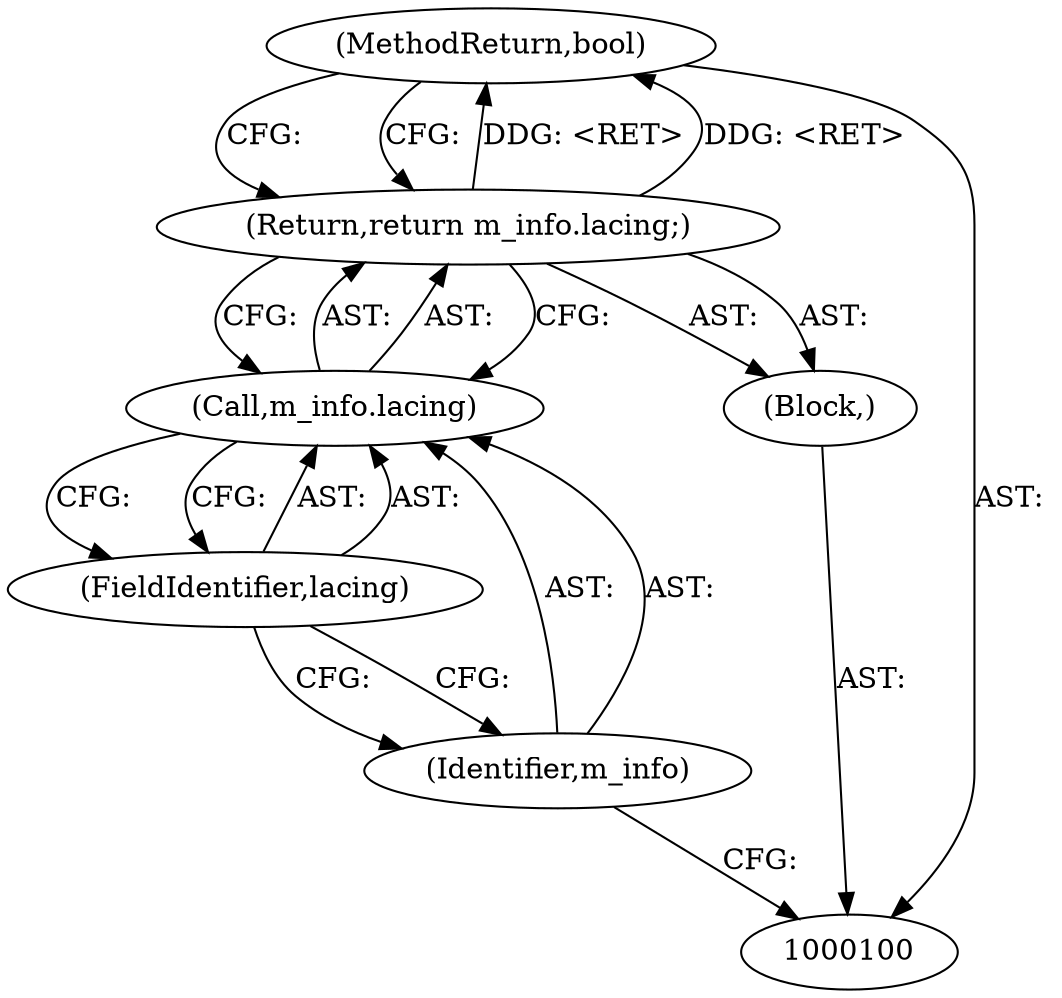 digraph "1_Android_04839626ed859623901ebd3a5fd483982186b59d_96" {
"1000106" [label="(MethodReturn,bool)"];
"1000101" [label="(Block,)"];
"1000103" [label="(Call,m_info.lacing)"];
"1000104" [label="(Identifier,m_info)"];
"1000105" [label="(FieldIdentifier,lacing)"];
"1000102" [label="(Return,return m_info.lacing;)"];
"1000106" -> "1000100"  [label="AST: "];
"1000106" -> "1000102"  [label="CFG: "];
"1000102" -> "1000106"  [label="DDG: <RET>"];
"1000101" -> "1000100"  [label="AST: "];
"1000102" -> "1000101"  [label="AST: "];
"1000103" -> "1000102"  [label="AST: "];
"1000103" -> "1000105"  [label="CFG: "];
"1000104" -> "1000103"  [label="AST: "];
"1000105" -> "1000103"  [label="AST: "];
"1000102" -> "1000103"  [label="CFG: "];
"1000104" -> "1000103"  [label="AST: "];
"1000104" -> "1000100"  [label="CFG: "];
"1000105" -> "1000104"  [label="CFG: "];
"1000105" -> "1000103"  [label="AST: "];
"1000105" -> "1000104"  [label="CFG: "];
"1000103" -> "1000105"  [label="CFG: "];
"1000102" -> "1000101"  [label="AST: "];
"1000102" -> "1000103"  [label="CFG: "];
"1000103" -> "1000102"  [label="AST: "];
"1000106" -> "1000102"  [label="CFG: "];
"1000102" -> "1000106"  [label="DDG: <RET>"];
}

